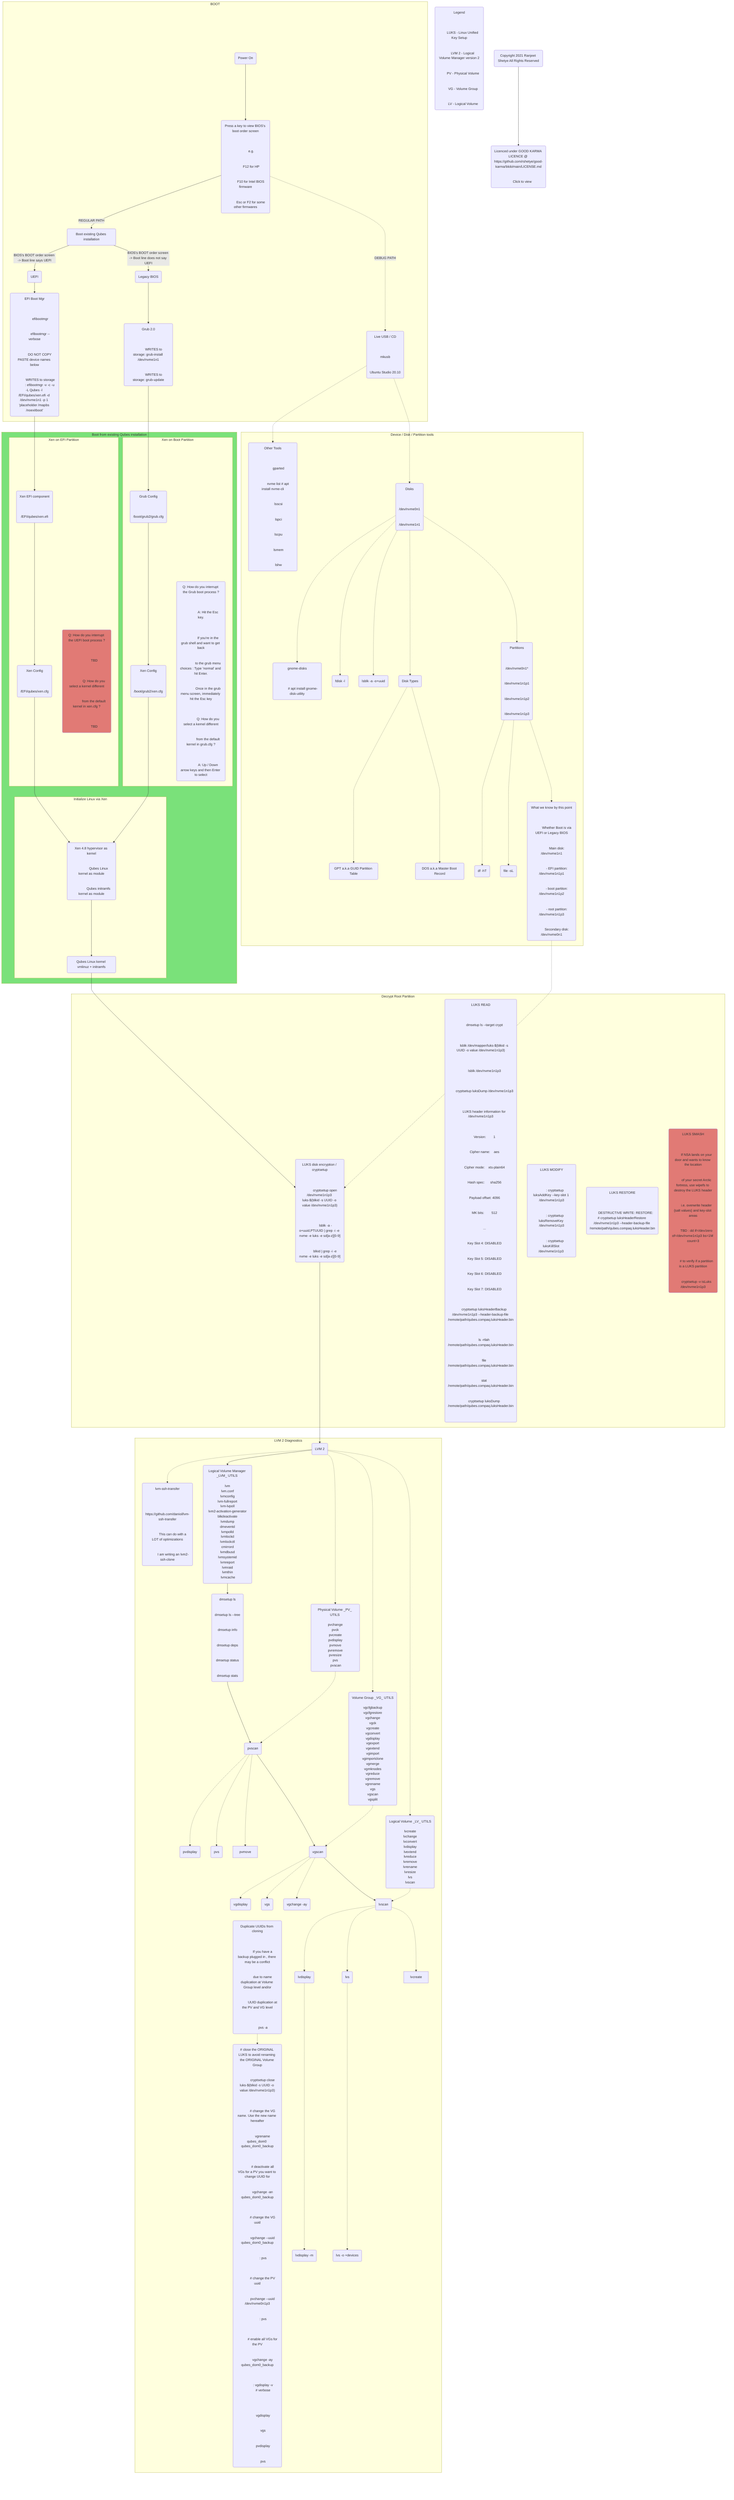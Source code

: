 graph TD;
    subgraph "BOOT"
        powerup(Power On)
        bootscreen("Press a key to view BIOS's boot order screen
            <br /><br />
            e.g.
            <br />
            F12 for HP
            <br />
            F10 for Intel BIOS firmware
            <br />
            Esc or F2 for some other firmwares")
        powerup-->bootscreen
        existing_qubes("Boot existing Qubes installation")
        bootscreen-->|REGULAR PATH|existing_qubes
        boot-uefi(UEFI)
        boot-legacy-bios(Legacy BIOS)
        existing_qubes-->|BIOS's BOOT order screen -> Boot line says UEFI|boot-uefi
        existing_qubes-->|BIOS's BOOT order screen -> Boot line does not say UEFI|boot-legacy-bios
        grub-bootmgr("Grub 2.0
            <br /><br />
            WRITES to storage: grub-install /dev/nvme1n1
            <br />
            WRITES to storage: grub-update")
        boot-legacy-bios-->grub-bootmgr
        boot-uefi-->efi-bootmgr("EFI Boot Mgr
            <br /><br />
            efibootmgr
            <br />
            efibootmgr --verbose
            <br />
            DO NOT COPY PASTE device names below
            <br />
            WRITES to storage
            : efibootmgr -v -c -u -L Qubes -l /EFI/qubes/xen.efi -d /dev/nvme1n1 -p 1 'placeholder /mapbs /noexitboot'
            ")
        liveCD("Live USB / CD
        <br /><br />
        mkusb
        <br />
        Ubuntu Studio 20.10
        ")
        bootscreen-.->|DEBUG PATH|liveCD
    end

    subgraph sg_existing_qubes ["Boot from existing Qubes installation"]
        subgraph "Xen on EFI Partition"
            efi-xen("Xen EFI component
                <br /><br />
                /EFI/qubes/xen.efi")
            efi-bootmgr-->efi-xen
            efi-xencfg("Xen Config
                <br /><br />
                /EFI/qubes/xen.cfg")
            efi-xen-->efi-xencfg
            efi-boot-halt("Q: How do you interrupt the UEFI boot process ?
                <br /><br />
                TBD
                <br /><br />
                Q: How do you select a kernel different
                <br />
                from the default kernel in xen.cfg ?
                <br /><br />
                TBD
                ")
        end

        subgraph "Xen on Boot Partition"
            grub-xen("Grub Config
                <br /><br />
                /boot/grub2/grub.cfg")
            grub-bootmgr-->grub-xen
            grub-xencfg("Xen Config
                <br /><br />
                /boot/grub2/xen.cfg")
            grub-xen-->grub-xencfg
            node-grub-halt("Q: How do you interrupt the Grub boot process ?
                <br /><br />
                A: Hit the Esc key.
                <br /><br />
                If you're in the grub shell and want to get back
                <br />
                to the grub menu choices : Type 'normal' and hit Enter.
                <br />
                Once in the grub menu screen, immediately hit the Esc key
                <br /><br />
                Q: How do you select a kernel different
                <br />
                from the default kernel in grub.cfg ?
                <br /><br />
                A: Up / Down arrow keys and then Enter to select")
        end

        subgraph "Initialize Linux via Xen"
            xen-linux("Xen 4.8 hypervisor as kernel
                <br />
                Qubes Linux kernel as module
                <br />
                Qubes initramfs kernel as module")
            efi-xencfg-->xen-linux
            grub-xencfg-->xen-linux
            linux("Qubes Linux kernel vmlinuz + initramfs")
            xen-linux-->linux
        end
    end

    classDef Tier2SubGraph fill:#66dd66dd;
    class sg_existing_qubes Tier2SubGraph

    classDef InfoMissing fill:#dd6666dd
    class efi-boot-halt InfoMissing

    subgraph "Decrypt Root Partition"
        cryptsetup("LUKS disk encryption / cryptsetup
            <br /><br />
            cryptsetup open /dev/nvme1n1p3 luks-$(blkid -s UUID -o value /dev/nvme1n1p3)
            <br /><br />
            lsblk -a -o+uuid,PTUUID | grep -i -e nvme -e luks -e sd[a-z][0-9]
            <br />
            blkid | grep -i -e nvme -e luks -e sd[a-z][0-9]
            ")
        linux-->cryptsetup
        node-luks-backup("LUKS READ
        <br /><br />
        dmsetup ls --target crypt
        <br /><br />
        lsblk /dev/mapper/luks-$(blkid -s UUID -o value /dev/nvme1n1p3)
        <br /><br />
        lsblk /dev/nvme1n1p3
        <br /><br />
        cryptsetup luksDump /dev/nvme1n1p3
        <br /><br />
        LUKS header information for /dev/nvme1n1p3
        <br /><br />
        Version:        1
        <br />
        Cipher name:    aes
        <br />
        Cipher mode:    xts-plain64
        <br />
        Hash spec:      sha256
        <br />
        Payload offset: 4096
        <br />
        MK bits:        512
        <br />
        ...
        <br />
        Key Slot 4: DISABLED
        <br />
        Key Slot 5: DISABLED
        <br />
        Key Slot 6: DISABLED
        <br />
        Key Slot 7: DISABLED
        <br /><br />
        cryptsetup luksHeaderBackup /dev/nvme1n1p3 --header-backup-file /remote/path/qubes.compaq.luksHeader.bin
        <br /><br />
        ls -rtlah /remote/path/qubes.compaq.luksHeader.bin
        <br />
        file /remote/path/qubes.compaq.luksHeader.bin
        <br />
        stat /remote/path/qubes.compaq.luksHeader.bin
        <br />
        cryptsetup luksDump /remote/path/qubes.compaq.luksHeader.bin
        <br /><br />
        ")
        node-luks-modify("LUKS MODIFY
        <br /><br />
        : cryptsetup luksAddKey --key-slot 1 /dev/nvme1n1p3
        <br />
        : cryptsetup luksRemoveKey /dev/nvme1n1p3
        <br />
        : cryptsetup luksKillSlot /dev/nvme1n1p3 <key-slot-number>
        ")
        node-luks-restore("LUKS RESTORE
        <br /><br />
        DESTRUCTIVE WRITE: RESTORE: # cryptsetup luksHeaderRestore /dev/nvme1n1p3 --header-backup-file /remote/path/qubes.compaq.luksHeader.bin
        ")
        node-luks-destroy("LUKS SMASH
        <br /><br />
        If NSA lands on your door and wants to know the location
        <br />
        of your secret Arctic fortress, use wipefs to destroy the LUKS header
        <br />
        i.e. overwrite header {salt values} and key-slot areas
        <br />
        TBD : dd if=/dev/zero of=/dev/nvme1n1p3 bs=1M count=3
        <br /><br />
        # to verify if a partition is a LUKS partition
        <br />
        cryptsetup -v isLuks /dev/nvme1n1p3
        ")
    end

    subgraph Device / Disk / Partition tools
        whatweknow("What we know by this point
            <br /><br />
            Whether Boot is via UEFI or Legacy BIOS
            <br />
            Main disk: /dev/nvme1n1
            <br />
            - EFI partition: /dev/nvme1n1p1
            <br />
            - boot partiton: /dev/nvme1n1p2
            <br />
            - root partiton: /dev/nvme1n1p3
            <br />
            Secondary disk: /dev/nvme0n1
            ")
        liveCD-.->tools("Other Tools
            <br /><br />
            gparted
            <br />
            nvme list # apt install nvme-cli
            <br />
            lsscsi
            <br />
            lspci
            <br />
            lscpu
            <br />
            lsmem
            <br />
            lshw")
        Disks("Disks
            <br /><br />
            /dev/nvme0n1
            <br />
            /dev/nvme1n1")
        gnome-disks("gnome-disks
            <br /><br />
            # apt install gnome-disk-utility")
        fdisk(fdisk -l)
        gpt(GPT a.k.a GUID Partition Table)
        mbr(DOS a.k.a Master Boot Record)
        lsblk-disks(lsblk -a -o+uuid)
        Disks-.->gnome-disks
        Disks-.->fdisk
        Disks-.->lsblk-disks
        disktypes(Disk Types)
        disktypes-.->gpt
        disktypes-.->mbr
        Disks-.->disktypes

        Partitions("Partitions
            <br /><br />
            /dev/nvme0n1*
            <br />
            /dev/nvme1n1p1
            <br />
            /dev/nvme1n1p2
            <br />
            /dev/nvme1n1p3")
        df-partitions(df -hT)
        file-partitions(file -sL)
        Partitions-.->df-partitions
        Partitions-.->file-partitions
        liveCD-.->Disks
        Disks-.->Partitions
        Partitions-.->whatweknow-.->cryptsetup
    end

    subgraph "LVM 2 Diagnostics"
        lvm(LVM 2)
        cryptsetup-->lvm
        pvscan(pvscan)
        node-duplicate-uuids-from-cloning("Duplicate UUIDs from cloning
            <br /><br />
            If you have a backup plugged in , there may be a conflict
            <br />
            due to name duplication at Volume Group level and/or
            <br />
            UUID duplication at the PV and VG level
            <br /><br />
            pvs -a")
        node-duplicate-uuids-from-cloning-.->node-switch-clone-to-different-uuids("# close the ORIGINAL LUKS to avoid renaming the ORIGINAL Volume Group
            <br />
            cryptsetup close luks-$(blkid -s UUID -o value /dev/nvme1n1p3)
            <br /><br />
            # change the VG name. Use the new name hereafter
            <br />
            vgrename qubes_dom0 qubes_dom0_backup
            <br /><br />
            # deactivate all VGs for a PV you want to change UUID for
            <br />
            vgchange -an qubes_dom0_backup
            <br /><br />
            # change the VG uuid
            <br />
            vgchange --uuid qubes_dom0_backup
            <br />
            : pvs
            <br /><br />
            # change the PV uuid
            <br />
            pvchange --uuid /dev/nvme0n1p3
            <br />
            : pvs
            <br /><br />
            # enable all VGs for the PV
            <br />
            vgchange -ay qubes_dom0_backup
            <br /><br />
            : vgdisplay -v
            # verbose
            <br />
            <br />
            vgdisplay
            <br />
            vgs
            <br />
            pvdisplay
            <br />
            pvs")
        pv_utils-.->pvscan
        lvm-ssh-transfer("lvm-ssh-transfer
            <br /><br />
            https://github.com/daniol/lvm-ssh-transfer
            <br />
            This can do with a LOT of optimizations
            <br />
            I am writing an lvm2-ssh-clone")
        lvm-.->lvm-ssh-transfer

        pvdisplay(pvdisplay)
        pvs(pvs)

        pvscan-.->pvdisplay
        pvscan-.->pvs
        pvscan-.->pvmove

        vgscan(vgscan)
        pvscan-->vgscan


        vgdisplay(vgdisplay)
        vgs(vgs)
        vgchange_ay(vgchange -ay)

        vgscan-.->vgdisplay
        vgscan-.->vgs
        vgscan-.->vgchange_ay

        lvscan(lvscan)
        vgscan-->lvscan

        lvs(lvs)
        lvdisplay(lvdisplay)
        lvscan-.->lvdisplay
        lvdisplay_m(lvdisplay -m)
        lvdisplay-.->lvdisplay_m
        lvscan-.->lvs
        lvscan-.->lvcreate
        lvs_devices(lvs -o +devices)
        lvs-.->lvs_devices

        lvm_utils(Logical Volume Manager _LVM_ UTILS <br /><br /> lvm <br /> lvm.conf <br /> lvmconfig <br /> lvm-fullreport <br /> lvm-lvpoll <br /> lvm2-activation-generator <br /> blkdeactivate <br /> lvmdump <br /> dmeventd <br /> lvmpolld <br /> lvmlockd <br /> lvmlockctl <br /> cmirrord <br /> lvmdbusd <br /> lvmsystemid <br /> lvmreport <br /> lvmraid <br /> lvmthin <br /> lvmcache)
        lvm-->lvm_utils

        pv_utils(Physical Volume _PV_ UTILS <br /><br /> pvchange <br /> pvck <br /> pvcreate <br /> pvdisplay <br /> pvmove <br /> pvremove <br /> pvresize <br /> pvs <br /> pvscan)
        lvm-.->pv_utils

        vg_utils(Volume Group _VG_ UTILS <br /><br /> vgcfgbackup <br /> vgcfgrestore <br /> vgchange <br /> vgck <br /> vgcreate <br /> vgconvert <br /> vgdisplay <br /> vgexport <br /> vgextend <br /> vgimport <br /> vgimportclone <br /> vgmerge <br /> vgmknodes <br /> vgreduce <br /> vgremove <br /> vgrename <br /> vgs <br /> vgscan <br /> vgsplit)
        lvm-.->vg_utils
        vg_utils-.->vgscan

        lv_utils(Logical Volume _LV_ UTILS <br /><br /> lvcreate <br /> lvchange <br /> lvconvert <br /> lvdisplay <br /> lvextend <br /> lvreduce <br /> lvremove <br /> lvrename <br /> lvresize <br /> lvs <br /> lvscan)
        lvm-.->lv_utils
        lv_utils-.->lvscan

        dmsetup_ls("dmsetup ls
            <br />
            dmsetup ls --tree
            <br />
            dmsetup info
            <br />
            dmsetup deps
            <br />
            dmsetup status
            <br />
            dmsetup stats
            ")
        lvm_utils-->dmsetup_ls
        dmsetup_ls-->pvscan

    end
    legend("Legend
        <br /><br />
        LUKS - Linux Unified Key Setup
        <br />
        LVM 2 - Logical Volume Manager version 2
        <br />
        PV - Physical Volume
        <br />
        VG - Volume Group
        <br />
        LV - Logical Volume
    ")
    copyright("Copyright 2021 Ranjeet Shetye All Rights Reserved")
    licence("Licenced under GOOD KARMA LICENCE @ https://github.com/rshetye/good-karma/blob/main/LICENSE.md
        <br />
        Click to view")
    click licence "https://github.com/rshetye/good-karma/blob/main/LICENSE.md" "GOOD KARMA LICENCE"
    copyright-->licence

    class node-luks-destroy InfoMissing